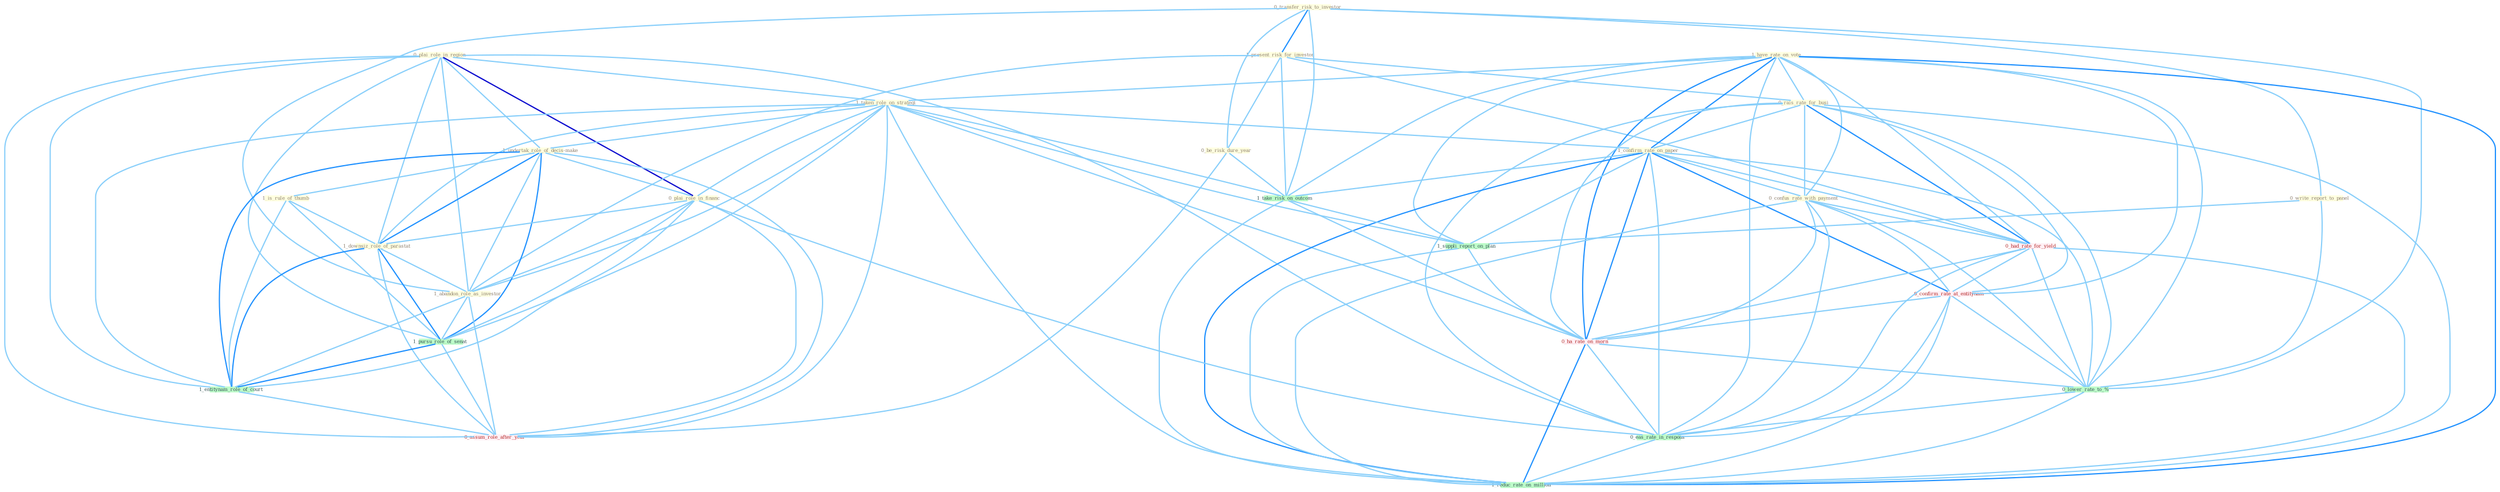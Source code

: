 Graph G{ 
    node
    [shape=polygon,style=filled,width=.5,height=.06,color="#BDFCC9",fixedsize=true,fontsize=4,
    fontcolor="#2f4f4f"];
    {node
    [color="#ffffe0", fontcolor="#8b7d6b"] "0_plai_role_in_region " "0_transfer_risk_to_investor " "1_present_risk_for_investor " "1_have_rate_on_vote " "1_taken_role_on_strategi " "0_be_risk_dure_year " "0_rais_rate_for_busi " "0_write_report_to_panel " "1_confirm_rate_on_paper " "1_undertak_role_of_decis-make " "0_plai_role_in_financ " "1_is_rule_of_thumb " "1_downsiz_role_of_parastat " "0_confus_rate_with_payment " "1_abandon_role_as_investor "}
{node [color="#fff0f5", fontcolor="#b22222"] "0_had_rate_for_yield " "0_confirm_rate_at_entitynam " "0_ha_rate_on_morn " "0_assum_role_after_year "}
edge [color="#B0E2FF"];

	"0_plai_role_in_region " -- "1_taken_role_on_strategi " [w="1", color="#87cefa" ];
	"0_plai_role_in_region " -- "1_undertak_role_of_decis-make " [w="1", color="#87cefa" ];
	"0_plai_role_in_region " -- "0_plai_role_in_financ " [w="3", color="#0000cd" , len=0.6];
	"0_plai_role_in_region " -- "1_downsiz_role_of_parastat " [w="1", color="#87cefa" ];
	"0_plai_role_in_region " -- "1_abandon_role_as_investor " [w="1", color="#87cefa" ];
	"0_plai_role_in_region " -- "1_pursu_role_of_senat " [w="1", color="#87cefa" ];
	"0_plai_role_in_region " -- "1_entitynam_role_of_court " [w="1", color="#87cefa" ];
	"0_plai_role_in_region " -- "0_eas_rate_in_respons " [w="1", color="#87cefa" ];
	"0_plai_role_in_region " -- "0_assum_role_after_year " [w="1", color="#87cefa" ];
	"0_transfer_risk_to_investor " -- "1_present_risk_for_investor " [w="2", color="#1e90ff" , len=0.8];
	"0_transfer_risk_to_investor " -- "0_be_risk_dure_year " [w="1", color="#87cefa" ];
	"0_transfer_risk_to_investor " -- "0_write_report_to_panel " [w="1", color="#87cefa" ];
	"0_transfer_risk_to_investor " -- "1_abandon_role_as_investor " [w="1", color="#87cefa" ];
	"0_transfer_risk_to_investor " -- "1_take_risk_on_outcom " [w="1", color="#87cefa" ];
	"0_transfer_risk_to_investor " -- "0_lower_rate_to_% " [w="1", color="#87cefa" ];
	"1_present_risk_for_investor " -- "0_be_risk_dure_year " [w="1", color="#87cefa" ];
	"1_present_risk_for_investor " -- "0_rais_rate_for_busi " [w="1", color="#87cefa" ];
	"1_present_risk_for_investor " -- "1_abandon_role_as_investor " [w="1", color="#87cefa" ];
	"1_present_risk_for_investor " -- "1_take_risk_on_outcom " [w="1", color="#87cefa" ];
	"1_present_risk_for_investor " -- "0_had_rate_for_yield " [w="1", color="#87cefa" ];
	"1_have_rate_on_vote " -- "1_taken_role_on_strategi " [w="1", color="#87cefa" ];
	"1_have_rate_on_vote " -- "0_rais_rate_for_busi " [w="1", color="#87cefa" ];
	"1_have_rate_on_vote " -- "1_confirm_rate_on_paper " [w="2", color="#1e90ff" , len=0.8];
	"1_have_rate_on_vote " -- "0_confus_rate_with_payment " [w="1", color="#87cefa" ];
	"1_have_rate_on_vote " -- "1_take_risk_on_outcom " [w="1", color="#87cefa" ];
	"1_have_rate_on_vote " -- "1_suppli_report_on_plan " [w="1", color="#87cefa" ];
	"1_have_rate_on_vote " -- "0_had_rate_for_yield " [w="1", color="#87cefa" ];
	"1_have_rate_on_vote " -- "0_confirm_rate_at_entitynam " [w="1", color="#87cefa" ];
	"1_have_rate_on_vote " -- "0_ha_rate_on_morn " [w="2", color="#1e90ff" , len=0.8];
	"1_have_rate_on_vote " -- "0_lower_rate_to_% " [w="1", color="#87cefa" ];
	"1_have_rate_on_vote " -- "0_eas_rate_in_respons " [w="1", color="#87cefa" ];
	"1_have_rate_on_vote " -- "1_reduc_rate_on_million " [w="2", color="#1e90ff" , len=0.8];
	"1_taken_role_on_strategi " -- "1_confirm_rate_on_paper " [w="1", color="#87cefa" ];
	"1_taken_role_on_strategi " -- "1_undertak_role_of_decis-make " [w="1", color="#87cefa" ];
	"1_taken_role_on_strategi " -- "0_plai_role_in_financ " [w="1", color="#87cefa" ];
	"1_taken_role_on_strategi " -- "1_downsiz_role_of_parastat " [w="1", color="#87cefa" ];
	"1_taken_role_on_strategi " -- "1_abandon_role_as_investor " [w="1", color="#87cefa" ];
	"1_taken_role_on_strategi " -- "1_pursu_role_of_senat " [w="1", color="#87cefa" ];
	"1_taken_role_on_strategi " -- "1_take_risk_on_outcom " [w="1", color="#87cefa" ];
	"1_taken_role_on_strategi " -- "1_suppli_report_on_plan " [w="1", color="#87cefa" ];
	"1_taken_role_on_strategi " -- "0_ha_rate_on_morn " [w="1", color="#87cefa" ];
	"1_taken_role_on_strategi " -- "1_entitynam_role_of_court " [w="1", color="#87cefa" ];
	"1_taken_role_on_strategi " -- "1_reduc_rate_on_million " [w="1", color="#87cefa" ];
	"1_taken_role_on_strategi " -- "0_assum_role_after_year " [w="1", color="#87cefa" ];
	"0_be_risk_dure_year " -- "1_take_risk_on_outcom " [w="1", color="#87cefa" ];
	"0_be_risk_dure_year " -- "0_assum_role_after_year " [w="1", color="#87cefa" ];
	"0_rais_rate_for_busi " -- "1_confirm_rate_on_paper " [w="1", color="#87cefa" ];
	"0_rais_rate_for_busi " -- "0_confus_rate_with_payment " [w="1", color="#87cefa" ];
	"0_rais_rate_for_busi " -- "0_had_rate_for_yield " [w="2", color="#1e90ff" , len=0.8];
	"0_rais_rate_for_busi " -- "0_confirm_rate_at_entitynam " [w="1", color="#87cefa" ];
	"0_rais_rate_for_busi " -- "0_ha_rate_on_morn " [w="1", color="#87cefa" ];
	"0_rais_rate_for_busi " -- "0_lower_rate_to_% " [w="1", color="#87cefa" ];
	"0_rais_rate_for_busi " -- "0_eas_rate_in_respons " [w="1", color="#87cefa" ];
	"0_rais_rate_for_busi " -- "1_reduc_rate_on_million " [w="1", color="#87cefa" ];
	"0_write_report_to_panel " -- "1_suppli_report_on_plan " [w="1", color="#87cefa" ];
	"0_write_report_to_panel " -- "0_lower_rate_to_% " [w="1", color="#87cefa" ];
	"1_confirm_rate_on_paper " -- "0_confus_rate_with_payment " [w="1", color="#87cefa" ];
	"1_confirm_rate_on_paper " -- "1_take_risk_on_outcom " [w="1", color="#87cefa" ];
	"1_confirm_rate_on_paper " -- "1_suppli_report_on_plan " [w="1", color="#87cefa" ];
	"1_confirm_rate_on_paper " -- "0_had_rate_for_yield " [w="1", color="#87cefa" ];
	"1_confirm_rate_on_paper " -- "0_confirm_rate_at_entitynam " [w="2", color="#1e90ff" , len=0.8];
	"1_confirm_rate_on_paper " -- "0_ha_rate_on_morn " [w="2", color="#1e90ff" , len=0.8];
	"1_confirm_rate_on_paper " -- "0_lower_rate_to_% " [w="1", color="#87cefa" ];
	"1_confirm_rate_on_paper " -- "0_eas_rate_in_respons " [w="1", color="#87cefa" ];
	"1_confirm_rate_on_paper " -- "1_reduc_rate_on_million " [w="2", color="#1e90ff" , len=0.8];
	"1_undertak_role_of_decis-make " -- "0_plai_role_in_financ " [w="1", color="#87cefa" ];
	"1_undertak_role_of_decis-make " -- "1_is_rule_of_thumb " [w="1", color="#87cefa" ];
	"1_undertak_role_of_decis-make " -- "1_downsiz_role_of_parastat " [w="2", color="#1e90ff" , len=0.8];
	"1_undertak_role_of_decis-make " -- "1_abandon_role_as_investor " [w="1", color="#87cefa" ];
	"1_undertak_role_of_decis-make " -- "1_pursu_role_of_senat " [w="2", color="#1e90ff" , len=0.8];
	"1_undertak_role_of_decis-make " -- "1_entitynam_role_of_court " [w="2", color="#1e90ff" , len=0.8];
	"1_undertak_role_of_decis-make " -- "0_assum_role_after_year " [w="1", color="#87cefa" ];
	"0_plai_role_in_financ " -- "1_downsiz_role_of_parastat " [w="1", color="#87cefa" ];
	"0_plai_role_in_financ " -- "1_abandon_role_as_investor " [w="1", color="#87cefa" ];
	"0_plai_role_in_financ " -- "1_pursu_role_of_senat " [w="1", color="#87cefa" ];
	"0_plai_role_in_financ " -- "1_entitynam_role_of_court " [w="1", color="#87cefa" ];
	"0_plai_role_in_financ " -- "0_eas_rate_in_respons " [w="1", color="#87cefa" ];
	"0_plai_role_in_financ " -- "0_assum_role_after_year " [w="1", color="#87cefa" ];
	"1_is_rule_of_thumb " -- "1_downsiz_role_of_parastat " [w="1", color="#87cefa" ];
	"1_is_rule_of_thumb " -- "1_pursu_role_of_senat " [w="1", color="#87cefa" ];
	"1_is_rule_of_thumb " -- "1_entitynam_role_of_court " [w="1", color="#87cefa" ];
	"1_downsiz_role_of_parastat " -- "1_abandon_role_as_investor " [w="1", color="#87cefa" ];
	"1_downsiz_role_of_parastat " -- "1_pursu_role_of_senat " [w="2", color="#1e90ff" , len=0.8];
	"1_downsiz_role_of_parastat " -- "1_entitynam_role_of_court " [w="2", color="#1e90ff" , len=0.8];
	"1_downsiz_role_of_parastat " -- "0_assum_role_after_year " [w="1", color="#87cefa" ];
	"0_confus_rate_with_payment " -- "0_had_rate_for_yield " [w="1", color="#87cefa" ];
	"0_confus_rate_with_payment " -- "0_confirm_rate_at_entitynam " [w="1", color="#87cefa" ];
	"0_confus_rate_with_payment " -- "0_ha_rate_on_morn " [w="1", color="#87cefa" ];
	"0_confus_rate_with_payment " -- "0_lower_rate_to_% " [w="1", color="#87cefa" ];
	"0_confus_rate_with_payment " -- "0_eas_rate_in_respons " [w="1", color="#87cefa" ];
	"0_confus_rate_with_payment " -- "1_reduc_rate_on_million " [w="1", color="#87cefa" ];
	"1_abandon_role_as_investor " -- "1_pursu_role_of_senat " [w="1", color="#87cefa" ];
	"1_abandon_role_as_investor " -- "1_entitynam_role_of_court " [w="1", color="#87cefa" ];
	"1_abandon_role_as_investor " -- "0_assum_role_after_year " [w="1", color="#87cefa" ];
	"1_pursu_role_of_senat " -- "1_entitynam_role_of_court " [w="2", color="#1e90ff" , len=0.8];
	"1_pursu_role_of_senat " -- "0_assum_role_after_year " [w="1", color="#87cefa" ];
	"1_take_risk_on_outcom " -- "1_suppli_report_on_plan " [w="1", color="#87cefa" ];
	"1_take_risk_on_outcom " -- "0_ha_rate_on_morn " [w="1", color="#87cefa" ];
	"1_take_risk_on_outcom " -- "1_reduc_rate_on_million " [w="1", color="#87cefa" ];
	"1_suppli_report_on_plan " -- "0_ha_rate_on_morn " [w="1", color="#87cefa" ];
	"1_suppli_report_on_plan " -- "1_reduc_rate_on_million " [w="1", color="#87cefa" ];
	"0_had_rate_for_yield " -- "0_confirm_rate_at_entitynam " [w="1", color="#87cefa" ];
	"0_had_rate_for_yield " -- "0_ha_rate_on_morn " [w="1", color="#87cefa" ];
	"0_had_rate_for_yield " -- "0_lower_rate_to_% " [w="1", color="#87cefa" ];
	"0_had_rate_for_yield " -- "0_eas_rate_in_respons " [w="1", color="#87cefa" ];
	"0_had_rate_for_yield " -- "1_reduc_rate_on_million " [w="1", color="#87cefa" ];
	"0_confirm_rate_at_entitynam " -- "0_ha_rate_on_morn " [w="1", color="#87cefa" ];
	"0_confirm_rate_at_entitynam " -- "0_lower_rate_to_% " [w="1", color="#87cefa" ];
	"0_confirm_rate_at_entitynam " -- "0_eas_rate_in_respons " [w="1", color="#87cefa" ];
	"0_confirm_rate_at_entitynam " -- "1_reduc_rate_on_million " [w="1", color="#87cefa" ];
	"0_ha_rate_on_morn " -- "0_lower_rate_to_% " [w="1", color="#87cefa" ];
	"0_ha_rate_on_morn " -- "0_eas_rate_in_respons " [w="1", color="#87cefa" ];
	"0_ha_rate_on_morn " -- "1_reduc_rate_on_million " [w="2", color="#1e90ff" , len=0.8];
	"1_entitynam_role_of_court " -- "0_assum_role_after_year " [w="1", color="#87cefa" ];
	"0_lower_rate_to_% " -- "0_eas_rate_in_respons " [w="1", color="#87cefa" ];
	"0_lower_rate_to_% " -- "1_reduc_rate_on_million " [w="1", color="#87cefa" ];
	"0_eas_rate_in_respons " -- "1_reduc_rate_on_million " [w="1", color="#87cefa" ];
}